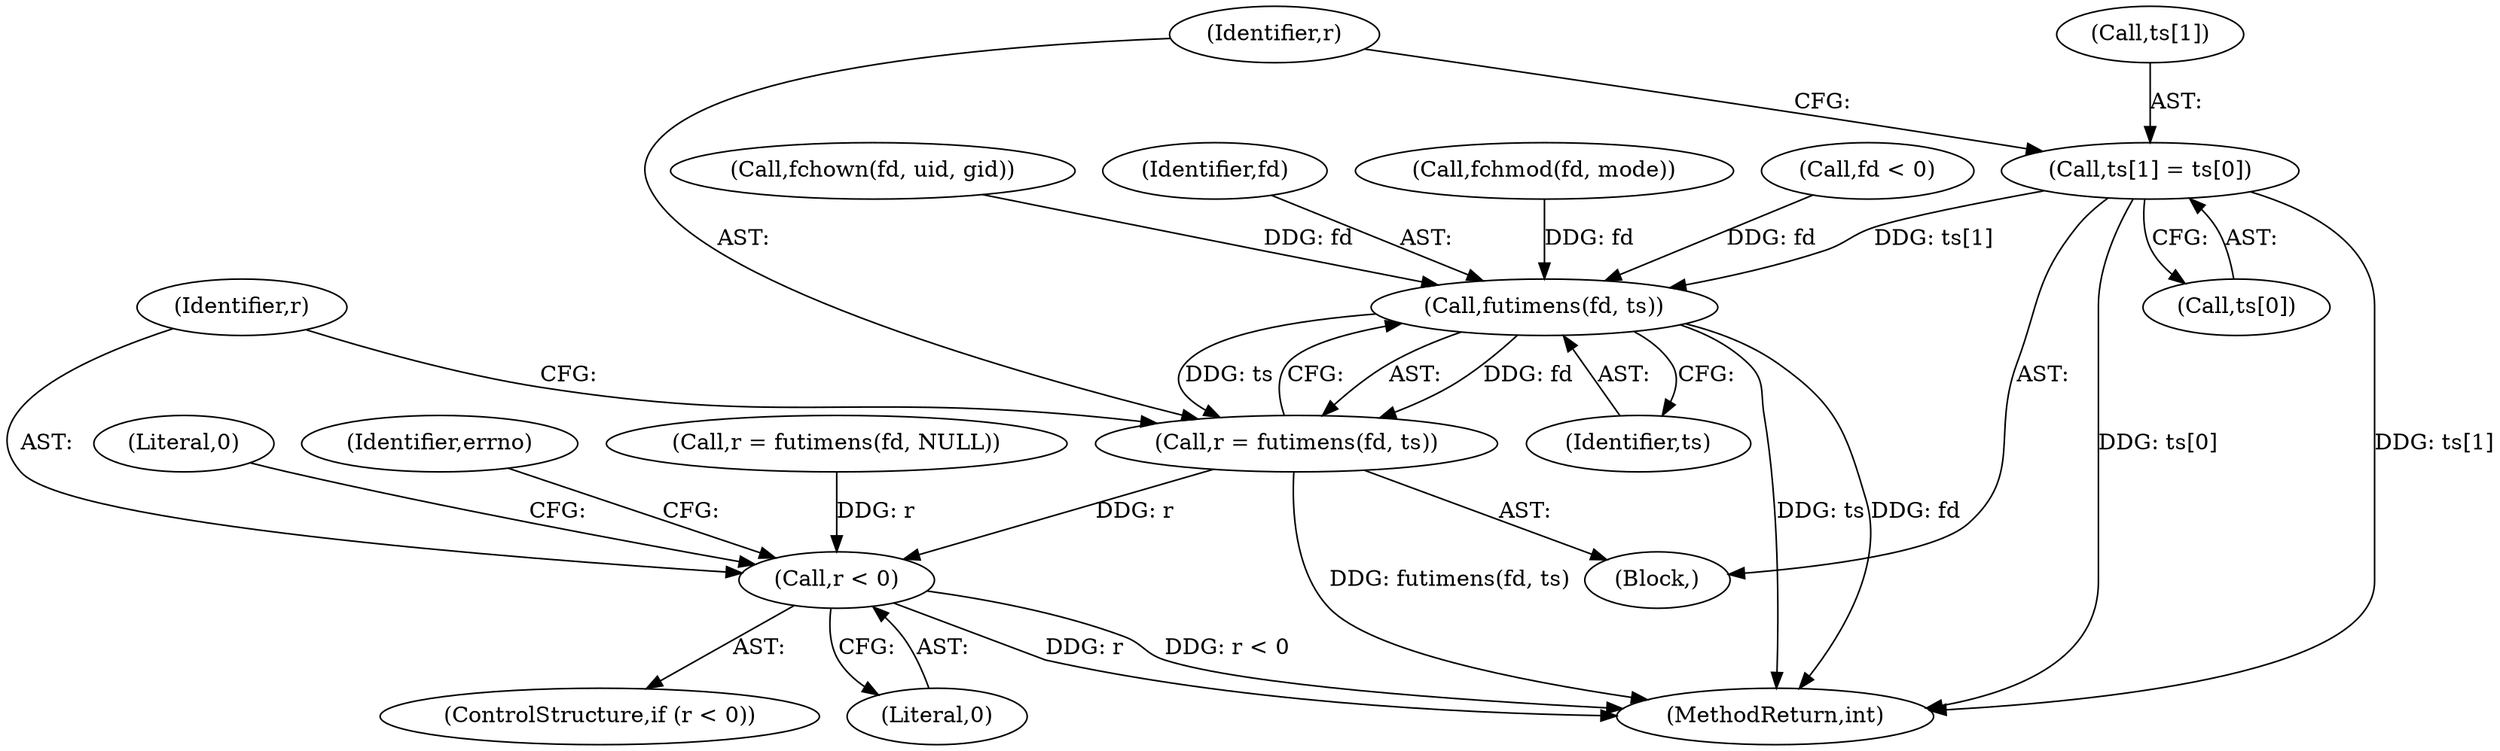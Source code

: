 digraph "0_systemd_ee735086f8670be1591fa9593e80dd60163a7a2f_0@array" {
"1000192" [label="(Call,ts[1] = ts[0])"];
"1000201" [label="(Call,futimens(fd, ts))"];
"1000199" [label="(Call,r = futimens(fd, ts))"];
"1000211" [label="(Call,r < 0)"];
"1000218" [label="(Literal,0)"];
"1000193" [label="(Call,ts[1])"];
"1000148" [label="(Call,fchmod(fd, mode))"];
"1000210" [label="(ControlStructure,if (r < 0))"];
"1000216" [label="(Identifier,errno)"];
"1000192" [label="(Call,ts[1] = ts[0])"];
"1000219" [label="(MethodReturn,int)"];
"1000201" [label="(Call,futimens(fd, ts))"];
"1000135" [label="(Call,fd < 0)"];
"1000199" [label="(Call,r = futimens(fd, ts))"];
"1000196" [label="(Call,ts[0])"];
"1000184" [label="(Block,)"];
"1000213" [label="(Literal,0)"];
"1000205" [label="(Call,r = futimens(fd, NULL))"];
"1000169" [label="(Call,fchown(fd, uid, gid))"];
"1000212" [label="(Identifier,r)"];
"1000202" [label="(Identifier,fd)"];
"1000200" [label="(Identifier,r)"];
"1000211" [label="(Call,r < 0)"];
"1000203" [label="(Identifier,ts)"];
"1000192" -> "1000184"  [label="AST: "];
"1000192" -> "1000196"  [label="CFG: "];
"1000193" -> "1000192"  [label="AST: "];
"1000196" -> "1000192"  [label="AST: "];
"1000200" -> "1000192"  [label="CFG: "];
"1000192" -> "1000219"  [label="DDG: ts[1]"];
"1000192" -> "1000219"  [label="DDG: ts[0]"];
"1000192" -> "1000201"  [label="DDG: ts[1]"];
"1000201" -> "1000199"  [label="AST: "];
"1000201" -> "1000203"  [label="CFG: "];
"1000202" -> "1000201"  [label="AST: "];
"1000203" -> "1000201"  [label="AST: "];
"1000199" -> "1000201"  [label="CFG: "];
"1000201" -> "1000219"  [label="DDG: ts"];
"1000201" -> "1000219"  [label="DDG: fd"];
"1000201" -> "1000199"  [label="DDG: fd"];
"1000201" -> "1000199"  [label="DDG: ts"];
"1000148" -> "1000201"  [label="DDG: fd"];
"1000135" -> "1000201"  [label="DDG: fd"];
"1000169" -> "1000201"  [label="DDG: fd"];
"1000199" -> "1000184"  [label="AST: "];
"1000200" -> "1000199"  [label="AST: "];
"1000212" -> "1000199"  [label="CFG: "];
"1000199" -> "1000219"  [label="DDG: futimens(fd, ts)"];
"1000199" -> "1000211"  [label="DDG: r"];
"1000211" -> "1000210"  [label="AST: "];
"1000211" -> "1000213"  [label="CFG: "];
"1000212" -> "1000211"  [label="AST: "];
"1000213" -> "1000211"  [label="AST: "];
"1000216" -> "1000211"  [label="CFG: "];
"1000218" -> "1000211"  [label="CFG: "];
"1000211" -> "1000219"  [label="DDG: r"];
"1000211" -> "1000219"  [label="DDG: r < 0"];
"1000205" -> "1000211"  [label="DDG: r"];
}
